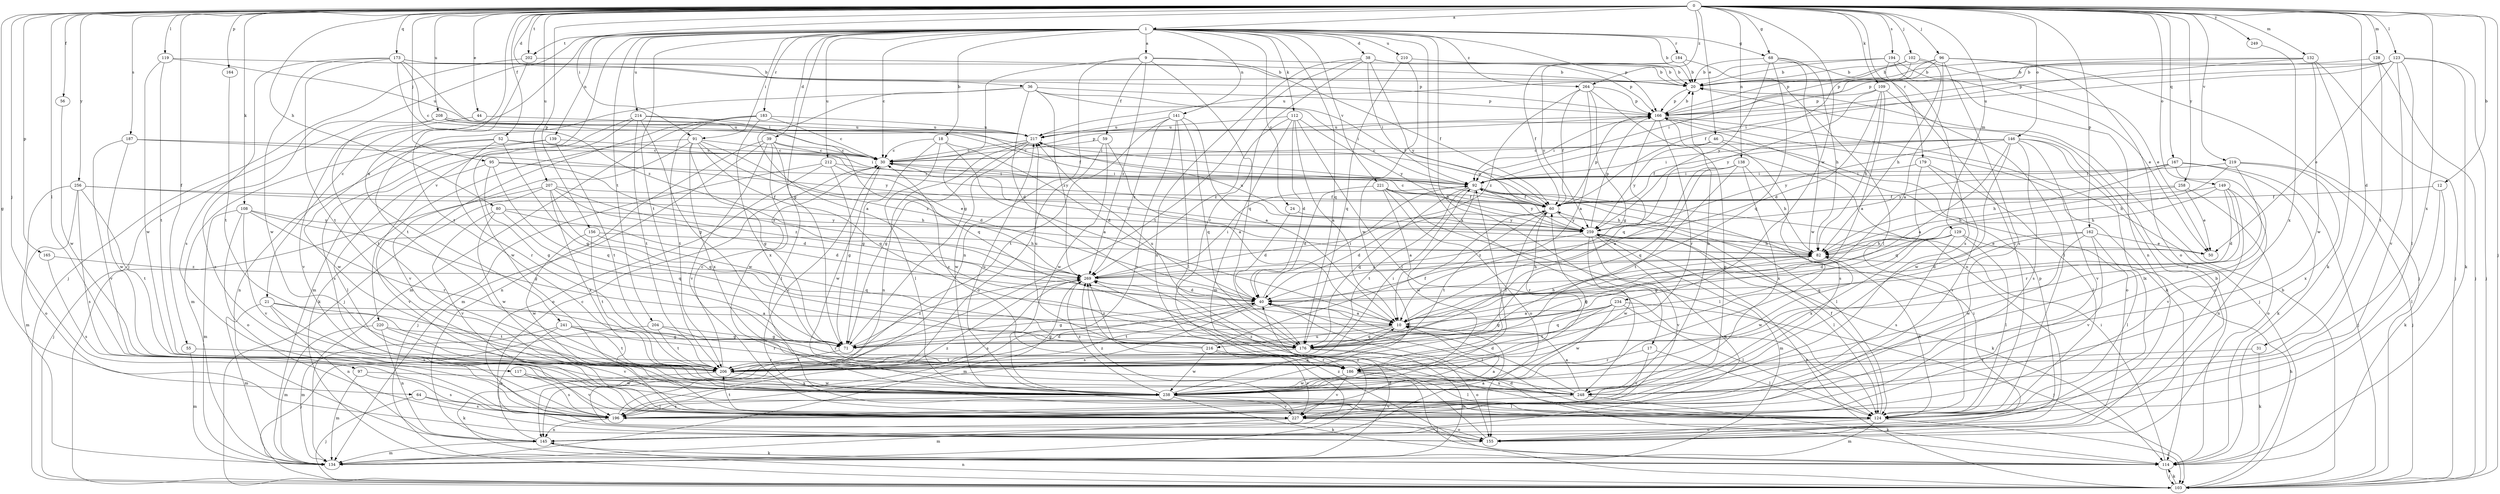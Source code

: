 strict digraph  {
0;
1;
9;
10;
12;
17;
18;
20;
21;
24;
30;
31;
36;
38;
39;
40;
44;
46;
50;
52;
55;
56;
59;
60;
64;
68;
71;
80;
82;
91;
92;
95;
96;
97;
102;
103;
108;
109;
112;
114;
117;
119;
123;
124;
128;
129;
132;
134;
138;
139;
141;
145;
146;
149;
155;
156;
162;
164;
165;
166;
167;
173;
176;
179;
183;
184;
186;
187;
194;
196;
202;
204;
206;
207;
208;
210;
212;
214;
216;
217;
219;
220;
221;
227;
234;
238;
241;
248;
249;
256;
258;
259;
264;
269;
0 -> 1  [label=a];
0 -> 12  [label=b];
0 -> 31  [label=d];
0 -> 36  [label=d];
0 -> 44  [label=e];
0 -> 46  [label=e];
0 -> 52  [label=f];
0 -> 55  [label=f];
0 -> 56  [label=f];
0 -> 64  [label=g];
0 -> 68  [label=g];
0 -> 80  [label=h];
0 -> 91  [label=i];
0 -> 95  [label=j];
0 -> 96  [label=j];
0 -> 97  [label=j];
0 -> 102  [label=j];
0 -> 103  [label=j];
0 -> 108  [label=k];
0 -> 109  [label=k];
0 -> 117  [label=l];
0 -> 119  [label=l];
0 -> 123  [label=l];
0 -> 128  [label=m];
0 -> 129  [label=m];
0 -> 132  [label=m];
0 -> 138  [label=n];
0 -> 146  [label=o];
0 -> 149  [label=o];
0 -> 156  [label=p];
0 -> 162  [label=p];
0 -> 164  [label=p];
0 -> 165  [label=p];
0 -> 167  [label=q];
0 -> 173  [label=q];
0 -> 179  [label=r];
0 -> 187  [label=s];
0 -> 194  [label=s];
0 -> 202  [label=t];
0 -> 207  [label=u];
0 -> 208  [label=u];
0 -> 219  [label=v];
0 -> 234  [label=w];
0 -> 241  [label=x];
0 -> 248  [label=x];
0 -> 249  [label=y];
0 -> 256  [label=y];
0 -> 258  [label=y];
0 -> 264  [label=z];
1 -> 9  [label=a];
1 -> 17  [label=b];
1 -> 18  [label=b];
1 -> 20  [label=b];
1 -> 21  [label=c];
1 -> 24  [label=c];
1 -> 30  [label=c];
1 -> 38  [label=d];
1 -> 39  [label=d];
1 -> 68  [label=g];
1 -> 71  [label=g];
1 -> 91  [label=i];
1 -> 103  [label=j];
1 -> 112  [label=k];
1 -> 139  [label=n];
1 -> 141  [label=n];
1 -> 166  [label=p];
1 -> 176  [label=q];
1 -> 183  [label=r];
1 -> 184  [label=r];
1 -> 202  [label=t];
1 -> 204  [label=t];
1 -> 206  [label=t];
1 -> 210  [label=u];
1 -> 212  [label=u];
1 -> 214  [label=u];
1 -> 220  [label=v];
1 -> 221  [label=v];
1 -> 248  [label=x];
1 -> 264  [label=z];
9 -> 20  [label=b];
9 -> 59  [label=f];
9 -> 60  [label=f];
9 -> 71  [label=g];
9 -> 145  [label=n];
9 -> 176  [label=q];
9 -> 269  [label=z];
10 -> 71  [label=g];
10 -> 82  [label=h];
10 -> 176  [label=q];
10 -> 216  [label=u];
12 -> 60  [label=f];
12 -> 114  [label=k];
12 -> 124  [label=l];
17 -> 124  [label=l];
17 -> 186  [label=r];
17 -> 227  [label=v];
18 -> 10  [label=a];
18 -> 30  [label=c];
18 -> 40  [label=d];
18 -> 71  [label=g];
18 -> 124  [label=l];
20 -> 166  [label=p];
21 -> 10  [label=a];
21 -> 134  [label=m];
21 -> 145  [label=n];
21 -> 196  [label=s];
21 -> 206  [label=t];
24 -> 40  [label=d];
24 -> 259  [label=y];
30 -> 92  [label=i];
30 -> 166  [label=p];
30 -> 238  [label=w];
31 -> 114  [label=k];
31 -> 206  [label=t];
36 -> 10  [label=a];
36 -> 40  [label=d];
36 -> 60  [label=f];
36 -> 92  [label=i];
36 -> 166  [label=p];
36 -> 206  [label=t];
36 -> 269  [label=z];
38 -> 20  [label=b];
38 -> 92  [label=i];
38 -> 145  [label=n];
38 -> 166  [label=p];
38 -> 186  [label=r];
38 -> 206  [label=t];
38 -> 259  [label=y];
39 -> 30  [label=c];
39 -> 124  [label=l];
39 -> 134  [label=m];
39 -> 145  [label=n];
39 -> 227  [label=v];
39 -> 238  [label=w];
39 -> 259  [label=y];
40 -> 10  [label=a];
40 -> 71  [label=g];
40 -> 92  [label=i];
40 -> 124  [label=l];
40 -> 196  [label=s];
40 -> 206  [label=t];
44 -> 217  [label=u];
44 -> 227  [label=v];
46 -> 30  [label=c];
46 -> 155  [label=o];
46 -> 196  [label=s];
46 -> 259  [label=y];
52 -> 30  [label=c];
52 -> 92  [label=i];
52 -> 134  [label=m];
52 -> 176  [label=q];
52 -> 186  [label=r];
52 -> 238  [label=w];
55 -> 134  [label=m];
55 -> 186  [label=r];
56 -> 238  [label=w];
59 -> 10  [label=a];
59 -> 30  [label=c];
59 -> 155  [label=o];
59 -> 238  [label=w];
60 -> 30  [label=c];
60 -> 40  [label=d];
60 -> 166  [label=p];
60 -> 186  [label=r];
60 -> 206  [label=t];
60 -> 217  [label=u];
60 -> 259  [label=y];
64 -> 103  [label=j];
64 -> 124  [label=l];
64 -> 196  [label=s];
68 -> 20  [label=b];
68 -> 82  [label=h];
68 -> 124  [label=l];
68 -> 176  [label=q];
68 -> 238  [label=w];
68 -> 259  [label=y];
71 -> 206  [label=t];
71 -> 269  [label=z];
80 -> 40  [label=d];
80 -> 176  [label=q];
80 -> 227  [label=v];
80 -> 238  [label=w];
80 -> 259  [label=y];
82 -> 30  [label=c];
82 -> 71  [label=g];
82 -> 238  [label=w];
82 -> 269  [label=z];
91 -> 30  [label=c];
91 -> 40  [label=d];
91 -> 71  [label=g];
91 -> 114  [label=k];
91 -> 176  [label=q];
91 -> 227  [label=v];
91 -> 248  [label=x];
91 -> 269  [label=z];
92 -> 60  [label=f];
92 -> 124  [label=l];
92 -> 176  [label=q];
92 -> 206  [label=t];
92 -> 238  [label=w];
92 -> 259  [label=y];
95 -> 71  [label=g];
95 -> 92  [label=i];
95 -> 124  [label=l];
95 -> 176  [label=q];
95 -> 269  [label=z];
96 -> 10  [label=a];
96 -> 20  [label=b];
96 -> 92  [label=i];
96 -> 103  [label=j];
96 -> 155  [label=o];
96 -> 166  [label=p];
96 -> 196  [label=s];
97 -> 134  [label=m];
97 -> 196  [label=s];
97 -> 248  [label=x];
102 -> 20  [label=b];
102 -> 50  [label=e];
102 -> 60  [label=f];
102 -> 82  [label=h];
102 -> 166  [label=p];
103 -> 20  [label=b];
103 -> 82  [label=h];
103 -> 114  [label=k];
103 -> 145  [label=n];
103 -> 259  [label=y];
108 -> 71  [label=g];
108 -> 134  [label=m];
108 -> 155  [label=o];
108 -> 186  [label=r];
108 -> 227  [label=v];
108 -> 259  [label=y];
109 -> 10  [label=a];
109 -> 40  [label=d];
109 -> 82  [label=h];
109 -> 124  [label=l];
109 -> 166  [label=p];
109 -> 259  [label=y];
112 -> 10  [label=a];
112 -> 40  [label=d];
112 -> 124  [label=l];
112 -> 134  [label=m];
112 -> 217  [label=u];
112 -> 259  [label=y];
112 -> 269  [label=z];
114 -> 20  [label=b];
114 -> 40  [label=d];
114 -> 92  [label=i];
114 -> 103  [label=j];
114 -> 269  [label=z];
117 -> 196  [label=s];
117 -> 227  [label=v];
117 -> 238  [label=w];
119 -> 20  [label=b];
119 -> 206  [label=t];
119 -> 217  [label=u];
119 -> 238  [label=w];
123 -> 20  [label=b];
123 -> 50  [label=e];
123 -> 103  [label=j];
123 -> 114  [label=k];
123 -> 124  [label=l];
123 -> 166  [label=p];
123 -> 217  [label=u];
123 -> 227  [label=v];
124 -> 30  [label=c];
124 -> 60  [label=f];
124 -> 82  [label=h];
124 -> 103  [label=j];
124 -> 134  [label=m];
124 -> 155  [label=o];
128 -> 20  [label=b];
128 -> 103  [label=j];
128 -> 206  [label=t];
129 -> 40  [label=d];
129 -> 50  [label=e];
129 -> 71  [label=g];
129 -> 82  [label=h];
129 -> 124  [label=l];
129 -> 196  [label=s];
129 -> 248  [label=x];
132 -> 20  [label=b];
132 -> 92  [label=i];
132 -> 103  [label=j];
132 -> 114  [label=k];
132 -> 166  [label=p];
132 -> 238  [label=w];
134 -> 40  [label=d];
138 -> 10  [label=a];
138 -> 82  [label=h];
138 -> 92  [label=i];
138 -> 176  [label=q];
138 -> 206  [label=t];
138 -> 248  [label=x];
139 -> 30  [label=c];
139 -> 145  [label=n];
139 -> 196  [label=s];
139 -> 206  [label=t];
141 -> 10  [label=a];
141 -> 124  [label=l];
141 -> 176  [label=q];
141 -> 196  [label=s];
141 -> 206  [label=t];
141 -> 217  [label=u];
141 -> 269  [label=z];
145 -> 10  [label=a];
145 -> 30  [label=c];
145 -> 114  [label=k];
145 -> 134  [label=m];
145 -> 166  [label=p];
146 -> 10  [label=a];
146 -> 30  [label=c];
146 -> 60  [label=f];
146 -> 92  [label=i];
146 -> 124  [label=l];
146 -> 155  [label=o];
146 -> 196  [label=s];
146 -> 227  [label=v];
146 -> 238  [label=w];
146 -> 259  [label=y];
149 -> 40  [label=d];
149 -> 60  [label=f];
149 -> 82  [label=h];
149 -> 145  [label=n];
149 -> 186  [label=r];
149 -> 227  [label=v];
155 -> 92  [label=i];
155 -> 269  [label=z];
156 -> 82  [label=h];
156 -> 176  [label=q];
156 -> 206  [label=t];
156 -> 238  [label=w];
162 -> 40  [label=d];
162 -> 50  [label=e];
162 -> 124  [label=l];
162 -> 176  [label=q];
162 -> 227  [label=v];
162 -> 238  [label=w];
164 -> 206  [label=t];
165 -> 196  [label=s];
165 -> 269  [label=z];
166 -> 20  [label=b];
166 -> 92  [label=i];
166 -> 103  [label=j];
166 -> 114  [label=k];
166 -> 176  [label=q];
166 -> 186  [label=r];
166 -> 217  [label=u];
167 -> 82  [label=h];
167 -> 92  [label=i];
167 -> 103  [label=j];
167 -> 114  [label=k];
167 -> 248  [label=x];
167 -> 259  [label=y];
173 -> 20  [label=b];
173 -> 30  [label=c];
173 -> 92  [label=i];
173 -> 166  [label=p];
173 -> 196  [label=s];
173 -> 206  [label=t];
173 -> 238  [label=w];
173 -> 269  [label=z];
176 -> 134  [label=m];
176 -> 155  [label=o];
176 -> 206  [label=t];
176 -> 217  [label=u];
179 -> 92  [label=i];
179 -> 124  [label=l];
179 -> 176  [label=q];
179 -> 227  [label=v];
183 -> 30  [label=c];
183 -> 103  [label=j];
183 -> 134  [label=m];
183 -> 206  [label=t];
183 -> 217  [label=u];
183 -> 248  [label=x];
184 -> 20  [label=b];
184 -> 60  [label=f];
184 -> 124  [label=l];
184 -> 259  [label=y];
186 -> 30  [label=c];
186 -> 60  [label=f];
186 -> 103  [label=j];
186 -> 124  [label=l];
186 -> 227  [label=v];
186 -> 238  [label=w];
186 -> 248  [label=x];
187 -> 30  [label=c];
187 -> 227  [label=v];
187 -> 238  [label=w];
187 -> 259  [label=y];
194 -> 20  [label=b];
194 -> 50  [label=e];
194 -> 145  [label=n];
194 -> 196  [label=s];
194 -> 217  [label=u];
196 -> 10  [label=a];
196 -> 145  [label=n];
196 -> 166  [label=p];
196 -> 269  [label=z];
202 -> 20  [label=b];
202 -> 103  [label=j];
202 -> 206  [label=t];
204 -> 71  [label=g];
204 -> 103  [label=j];
204 -> 186  [label=r];
204 -> 206  [label=t];
206 -> 30  [label=c];
206 -> 40  [label=d];
206 -> 92  [label=i];
206 -> 114  [label=k];
206 -> 238  [label=w];
207 -> 40  [label=d];
207 -> 60  [label=f];
207 -> 103  [label=j];
207 -> 176  [label=q];
207 -> 227  [label=v];
207 -> 248  [label=x];
207 -> 269  [label=z];
208 -> 60  [label=f];
208 -> 92  [label=i];
208 -> 196  [label=s];
208 -> 206  [label=t];
208 -> 217  [label=u];
210 -> 20  [label=b];
210 -> 176  [label=q];
210 -> 238  [label=w];
212 -> 50  [label=e];
212 -> 71  [label=g];
212 -> 92  [label=i];
212 -> 103  [label=j];
212 -> 155  [label=o];
214 -> 71  [label=g];
214 -> 134  [label=m];
214 -> 176  [label=q];
214 -> 206  [label=t];
214 -> 217  [label=u];
214 -> 238  [label=w];
216 -> 60  [label=f];
216 -> 186  [label=r];
216 -> 217  [label=u];
216 -> 227  [label=v];
216 -> 238  [label=w];
216 -> 269  [label=z];
217 -> 30  [label=c];
217 -> 71  [label=g];
217 -> 145  [label=n];
217 -> 238  [label=w];
219 -> 82  [label=h];
219 -> 92  [label=i];
219 -> 103  [label=j];
219 -> 186  [label=r];
219 -> 248  [label=x];
220 -> 71  [label=g];
220 -> 134  [label=m];
220 -> 145  [label=n];
220 -> 227  [label=v];
221 -> 10  [label=a];
221 -> 40  [label=d];
221 -> 60  [label=f];
221 -> 82  [label=h];
221 -> 124  [label=l];
221 -> 155  [label=o];
227 -> 134  [label=m];
227 -> 155  [label=o];
227 -> 206  [label=t];
227 -> 269  [label=z];
234 -> 10  [label=a];
234 -> 71  [label=g];
234 -> 103  [label=j];
234 -> 124  [label=l];
234 -> 176  [label=q];
234 -> 206  [label=t];
234 -> 238  [label=w];
238 -> 10  [label=a];
238 -> 60  [label=f];
238 -> 92  [label=i];
238 -> 114  [label=k];
238 -> 124  [label=l];
238 -> 196  [label=s];
238 -> 217  [label=u];
238 -> 227  [label=v];
238 -> 269  [label=z];
241 -> 71  [label=g];
241 -> 134  [label=m];
241 -> 155  [label=o];
241 -> 186  [label=r];
241 -> 206  [label=t];
248 -> 10  [label=a];
248 -> 20  [label=b];
248 -> 40  [label=d];
248 -> 114  [label=k];
248 -> 227  [label=v];
248 -> 269  [label=z];
249 -> 248  [label=x];
256 -> 60  [label=f];
256 -> 82  [label=h];
256 -> 134  [label=m];
256 -> 155  [label=o];
256 -> 196  [label=s];
256 -> 206  [label=t];
258 -> 50  [label=e];
258 -> 60  [label=f];
258 -> 82  [label=h];
258 -> 155  [label=o];
259 -> 82  [label=h];
259 -> 114  [label=k];
259 -> 124  [label=l];
259 -> 134  [label=m];
259 -> 145  [label=n];
259 -> 166  [label=p];
259 -> 217  [label=u];
259 -> 227  [label=v];
259 -> 238  [label=w];
259 -> 269  [label=z];
264 -> 10  [label=a];
264 -> 60  [label=f];
264 -> 71  [label=g];
264 -> 155  [label=o];
264 -> 166  [label=p];
264 -> 269  [label=z];
269 -> 40  [label=d];
269 -> 82  [label=h];
269 -> 92  [label=i];
269 -> 134  [label=m];
269 -> 196  [label=s];
}
